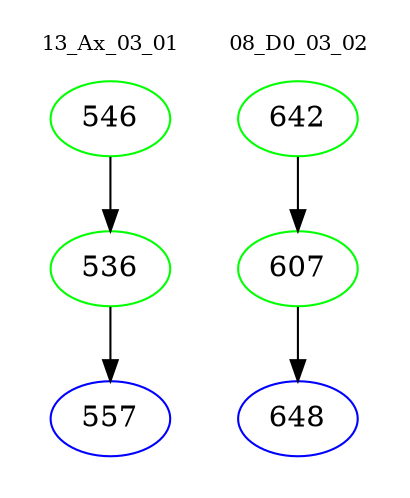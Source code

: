 digraph{
subgraph cluster_0 {
color = white
label = "13_Ax_03_01";
fontsize=10;
T0_546 [label="546", color="green"]
T0_546 -> T0_536 [color="black"]
T0_536 [label="536", color="green"]
T0_536 -> T0_557 [color="black"]
T0_557 [label="557", color="blue"]
}
subgraph cluster_1 {
color = white
label = "08_D0_03_02";
fontsize=10;
T1_642 [label="642", color="green"]
T1_642 -> T1_607 [color="black"]
T1_607 [label="607", color="green"]
T1_607 -> T1_648 [color="black"]
T1_648 [label="648", color="blue"]
}
}
